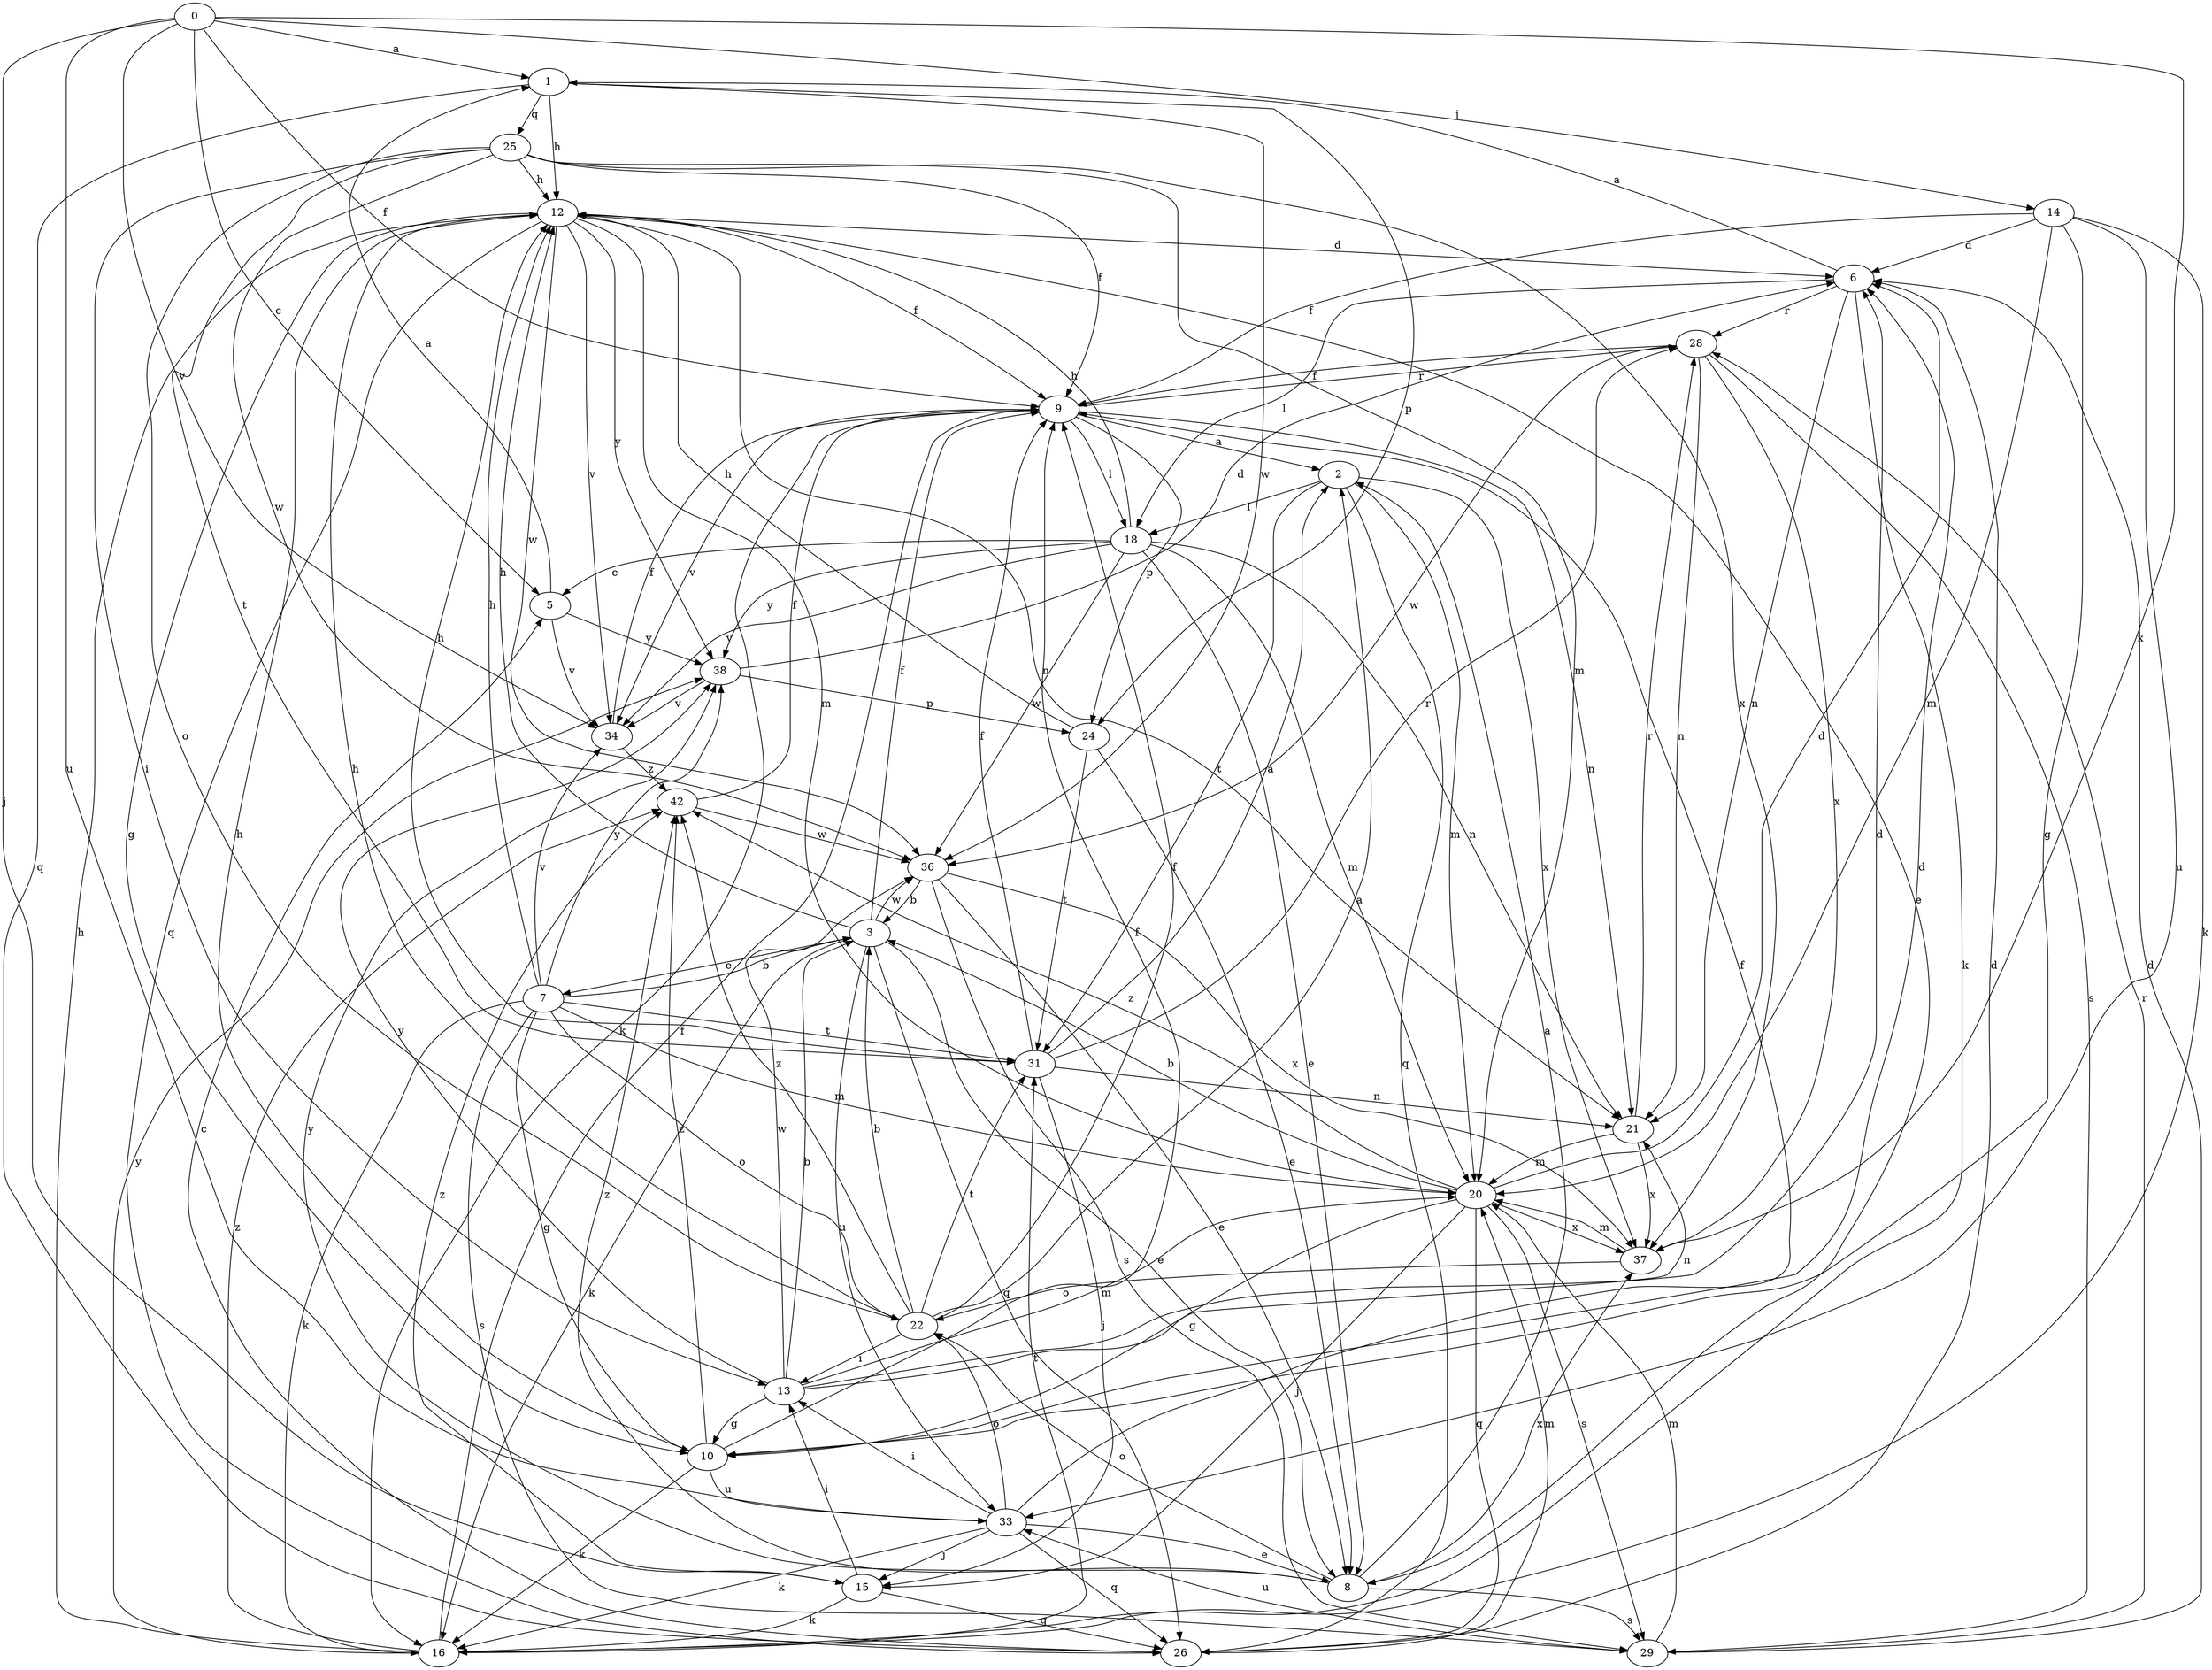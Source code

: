 strict digraph  {
0;
1;
2;
3;
5;
6;
7;
8;
9;
10;
12;
13;
14;
15;
16;
18;
20;
21;
22;
24;
25;
26;
28;
29;
31;
33;
34;
36;
37;
38;
42;
0 -> 1  [label=a];
0 -> 5  [label=c];
0 -> 9  [label=f];
0 -> 14  [label=j];
0 -> 15  [label=j];
0 -> 33  [label=u];
0 -> 34  [label=v];
0 -> 37  [label=x];
1 -> 12  [label=h];
1 -> 24  [label=p];
1 -> 25  [label=q];
1 -> 26  [label=q];
1 -> 36  [label=w];
2 -> 18  [label=l];
2 -> 20  [label=m];
2 -> 26  [label=q];
2 -> 31  [label=t];
2 -> 37  [label=x];
3 -> 7  [label=e];
3 -> 8  [label=e];
3 -> 9  [label=f];
3 -> 12  [label=h];
3 -> 16  [label=k];
3 -> 26  [label=q];
3 -> 33  [label=u];
3 -> 36  [label=w];
5 -> 1  [label=a];
5 -> 34  [label=v];
5 -> 38  [label=y];
6 -> 1  [label=a];
6 -> 16  [label=k];
6 -> 18  [label=l];
6 -> 21  [label=n];
6 -> 28  [label=r];
7 -> 3  [label=b];
7 -> 10  [label=g];
7 -> 12  [label=h];
7 -> 16  [label=k];
7 -> 20  [label=m];
7 -> 22  [label=o];
7 -> 29  [label=s];
7 -> 31  [label=t];
7 -> 34  [label=v];
7 -> 38  [label=y];
8 -> 2  [label=a];
8 -> 22  [label=o];
8 -> 29  [label=s];
8 -> 37  [label=x];
8 -> 38  [label=y];
8 -> 42  [label=z];
9 -> 2  [label=a];
9 -> 16  [label=k];
9 -> 18  [label=l];
9 -> 21  [label=n];
9 -> 24  [label=p];
9 -> 28  [label=r];
9 -> 34  [label=v];
10 -> 6  [label=d];
10 -> 9  [label=f];
10 -> 12  [label=h];
10 -> 16  [label=k];
10 -> 33  [label=u];
10 -> 42  [label=z];
12 -> 6  [label=d];
12 -> 8  [label=e];
12 -> 9  [label=f];
12 -> 10  [label=g];
12 -> 20  [label=m];
12 -> 21  [label=n];
12 -> 26  [label=q];
12 -> 34  [label=v];
12 -> 36  [label=w];
12 -> 38  [label=y];
13 -> 3  [label=b];
13 -> 6  [label=d];
13 -> 10  [label=g];
13 -> 20  [label=m];
13 -> 21  [label=n];
13 -> 36  [label=w];
13 -> 38  [label=y];
14 -> 6  [label=d];
14 -> 9  [label=f];
14 -> 10  [label=g];
14 -> 16  [label=k];
14 -> 20  [label=m];
14 -> 33  [label=u];
15 -> 13  [label=i];
15 -> 16  [label=k];
15 -> 26  [label=q];
15 -> 42  [label=z];
16 -> 9  [label=f];
16 -> 12  [label=h];
16 -> 31  [label=t];
16 -> 38  [label=y];
16 -> 42  [label=z];
18 -> 5  [label=c];
18 -> 8  [label=e];
18 -> 12  [label=h];
18 -> 20  [label=m];
18 -> 21  [label=n];
18 -> 34  [label=v];
18 -> 36  [label=w];
18 -> 38  [label=y];
20 -> 3  [label=b];
20 -> 6  [label=d];
20 -> 10  [label=g];
20 -> 15  [label=j];
20 -> 26  [label=q];
20 -> 29  [label=s];
20 -> 37  [label=x];
20 -> 42  [label=z];
21 -> 20  [label=m];
21 -> 28  [label=r];
21 -> 37  [label=x];
22 -> 2  [label=a];
22 -> 3  [label=b];
22 -> 9  [label=f];
22 -> 12  [label=h];
22 -> 13  [label=i];
22 -> 31  [label=t];
22 -> 42  [label=z];
24 -> 8  [label=e];
24 -> 12  [label=h];
24 -> 31  [label=t];
25 -> 9  [label=f];
25 -> 12  [label=h];
25 -> 13  [label=i];
25 -> 20  [label=m];
25 -> 22  [label=o];
25 -> 31  [label=t];
25 -> 36  [label=w];
25 -> 37  [label=x];
26 -> 5  [label=c];
26 -> 6  [label=d];
26 -> 20  [label=m];
28 -> 9  [label=f];
28 -> 21  [label=n];
28 -> 29  [label=s];
28 -> 36  [label=w];
28 -> 37  [label=x];
29 -> 6  [label=d];
29 -> 20  [label=m];
29 -> 28  [label=r];
29 -> 33  [label=u];
31 -> 2  [label=a];
31 -> 9  [label=f];
31 -> 12  [label=h];
31 -> 15  [label=j];
31 -> 21  [label=n];
31 -> 28  [label=r];
33 -> 8  [label=e];
33 -> 9  [label=f];
33 -> 13  [label=i];
33 -> 15  [label=j];
33 -> 16  [label=k];
33 -> 22  [label=o];
33 -> 26  [label=q];
34 -> 9  [label=f];
34 -> 42  [label=z];
36 -> 3  [label=b];
36 -> 8  [label=e];
36 -> 29  [label=s];
36 -> 37  [label=x];
37 -> 20  [label=m];
37 -> 22  [label=o];
38 -> 6  [label=d];
38 -> 24  [label=p];
38 -> 34  [label=v];
42 -> 9  [label=f];
42 -> 36  [label=w];
}
